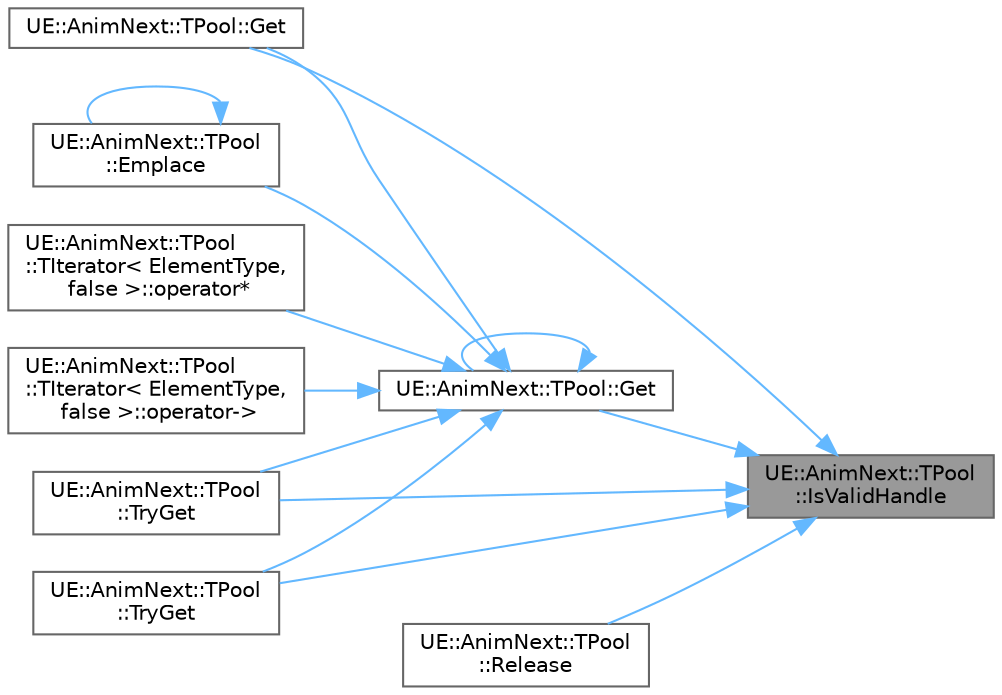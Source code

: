 digraph "UE::AnimNext::TPool::IsValidHandle"
{
 // INTERACTIVE_SVG=YES
 // LATEX_PDF_SIZE
  bgcolor="transparent";
  edge [fontname=Helvetica,fontsize=10,labelfontname=Helvetica,labelfontsize=10];
  node [fontname=Helvetica,fontsize=10,shape=box,height=0.2,width=0.4];
  rankdir="RL";
  Node1 [id="Node000001",label="UE::AnimNext::TPool\l::IsValidHandle",height=0.2,width=0.4,color="gray40", fillcolor="grey60", style="filled", fontcolor="black",tooltip=" "];
  Node1 -> Node2 [id="edge1_Node000001_Node000002",dir="back",color="steelblue1",style="solid",tooltip=" "];
  Node2 [id="Node000002",label="UE::AnimNext::TPool::Get",height=0.2,width=0.4,color="grey40", fillcolor="white", style="filled",URL="$d0/dab/classUE_1_1AnimNext_1_1TPool.html#afcb3463c8d095c75dd497dac5cc39d21",tooltip=" "];
  Node2 -> Node3 [id="edge2_Node000002_Node000003",dir="back",color="steelblue1",style="solid",tooltip=" "];
  Node3 [id="Node000003",label="UE::AnimNext::TPool\l::Emplace",height=0.2,width=0.4,color="grey40", fillcolor="white", style="filled",URL="$d0/dab/classUE_1_1AnimNext_1_1TPool.html#a963d616b13a4e8cdc9812d4a3e98157e",tooltip=" "];
  Node3 -> Node3 [id="edge3_Node000003_Node000003",dir="back",color="steelblue1",style="solid",tooltip=" "];
  Node2 -> Node2 [id="edge4_Node000002_Node000002",dir="back",color="steelblue1",style="solid",tooltip=" "];
  Node2 -> Node4 [id="edge5_Node000002_Node000004",dir="back",color="steelblue1",style="solid",tooltip=" "];
  Node4 [id="Node000004",label="UE::AnimNext::TPool::Get",height=0.2,width=0.4,color="grey40", fillcolor="white", style="filled",URL="$d0/dab/classUE_1_1AnimNext_1_1TPool.html#ad9e363fc45fc5cbf62b1a8afa64fd687",tooltip=" "];
  Node2 -> Node5 [id="edge6_Node000002_Node000005",dir="back",color="steelblue1",style="solid",tooltip=" "];
  Node5 [id="Node000005",label="UE::AnimNext::TPool\l::TIterator\< ElementType,\l false \>::operator*",height=0.2,width=0.4,color="grey40", fillcolor="white", style="filled",URL="$d9/d5b/classUE_1_1AnimNext_1_1TPool_1_1TIterator.html#a3f4cea28d3e0c05014d5bdc85f62a401",tooltip=" "];
  Node2 -> Node6 [id="edge7_Node000002_Node000006",dir="back",color="steelblue1",style="solid",tooltip=" "];
  Node6 [id="Node000006",label="UE::AnimNext::TPool\l::TIterator\< ElementType,\l false \>::operator-\>",height=0.2,width=0.4,color="grey40", fillcolor="white", style="filled",URL="$d9/d5b/classUE_1_1AnimNext_1_1TPool_1_1TIterator.html#a05fa56c4412e088c1feea351a88c72f2",tooltip=" "];
  Node2 -> Node7 [id="edge8_Node000002_Node000007",dir="back",color="steelblue1",style="solid",tooltip=" "];
  Node7 [id="Node000007",label="UE::AnimNext::TPool\l::TryGet",height=0.2,width=0.4,color="grey40", fillcolor="white", style="filled",URL="$d0/dab/classUE_1_1AnimNext_1_1TPool.html#ada5fa36da2a9e321ca02fbae0d4cbea4",tooltip=" "];
  Node2 -> Node8 [id="edge9_Node000002_Node000008",dir="back",color="steelblue1",style="solid",tooltip=" "];
  Node8 [id="Node000008",label="UE::AnimNext::TPool\l::TryGet",height=0.2,width=0.4,color="grey40", fillcolor="white", style="filled",URL="$d0/dab/classUE_1_1AnimNext_1_1TPool.html#aa0020cd5eb817c72b4bcc33cbf68fa3b",tooltip=" "];
  Node1 -> Node4 [id="edge10_Node000001_Node000004",dir="back",color="steelblue1",style="solid",tooltip=" "];
  Node1 -> Node9 [id="edge11_Node000001_Node000009",dir="back",color="steelblue1",style="solid",tooltip=" "];
  Node9 [id="Node000009",label="UE::AnimNext::TPool\l::Release",height=0.2,width=0.4,color="grey40", fillcolor="white", style="filled",URL="$d0/dab/classUE_1_1AnimNext_1_1TPool.html#a5bd4e87c0effd915aeb3c05e2ef4db92",tooltip=" "];
  Node1 -> Node7 [id="edge12_Node000001_Node000007",dir="back",color="steelblue1",style="solid",tooltip=" "];
  Node1 -> Node8 [id="edge13_Node000001_Node000008",dir="back",color="steelblue1",style="solid",tooltip=" "];
}
